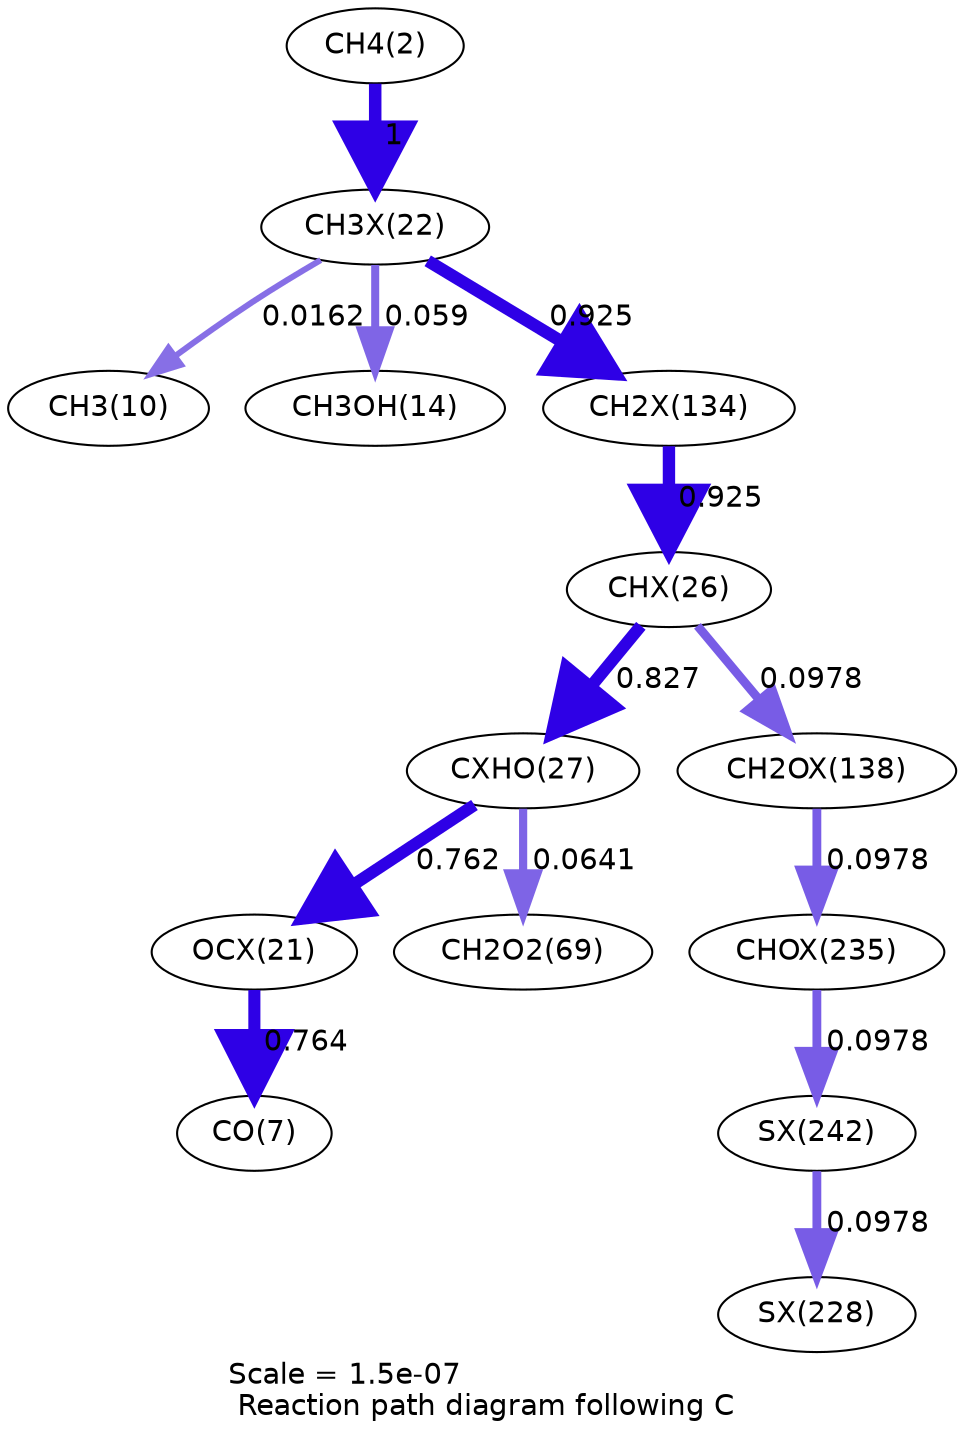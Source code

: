 digraph reaction_paths {
center=1;
s4 -> s28[fontname="Helvetica", penwidth=6, arrowsize=3, color="0.7, 1.5, 0.9"
, label=" 1"];
s28 -> s12[fontname="Helvetica", penwidth=2.89, arrowsize=1.44, color="0.7, 0.516, 0.9"
, label=" 0.0162"];
s28 -> s16[fontname="Helvetica", penwidth=3.86, arrowsize=1.93, color="0.7, 0.559, 0.9"
, label=" 0.059"];
s28 -> s43[fontname="Helvetica", penwidth=5.94, arrowsize=2.97, color="0.7, 1.42, 0.9"
, label=" 0.925"];
s43 -> s31[fontname="Helvetica", penwidth=5.94, arrowsize=2.97, color="0.7, 1.42, 0.9"
, label=" 0.925"];
s31 -> s32[fontname="Helvetica", penwidth=5.86, arrowsize=2.93, color="0.7, 1.33, 0.9"
, label=" 0.827"];
s31 -> s45[fontname="Helvetica", penwidth=4.24, arrowsize=2.12, color="0.7, 0.598, 0.9"
, label=" 0.0978"];
s32 -> s27[fontname="Helvetica", penwidth=5.8, arrowsize=2.9, color="0.7, 1.26, 0.9"
, label=" 0.762"];
s32 -> s21[fontname="Helvetica", penwidth=3.93, arrowsize=1.96, color="0.7, 0.564, 0.9"
, label=" 0.0641"];
s27 -> s9[fontname="Helvetica", penwidth=5.8, arrowsize=2.9, color="0.7, 1.26, 0.9"
, label=" 0.764"];
s45 -> s52[fontname="Helvetica", penwidth=4.24, arrowsize=2.12, color="0.7, 0.598, 0.9"
, label=" 0.0978"];
s52 -> s53[fontname="Helvetica", penwidth=4.24, arrowsize=2.12, color="0.7, 0.598, 0.9"
, label=" 0.0978"];
s53 -> s50[fontname="Helvetica", penwidth=4.24, arrowsize=2.12, color="0.7, 0.598, 0.9"
, label=" 0.0978"];
s4 [ fontname="Helvetica", label="CH4(2)"];
s9 [ fontname="Helvetica", label="CO(7)"];
s12 [ fontname="Helvetica", label="CH3(10)"];
s16 [ fontname="Helvetica", label="CH3OH(14)"];
s21 [ fontname="Helvetica", label="CH2O2(69)"];
s27 [ fontname="Helvetica", label="OCX(21)"];
s28 [ fontname="Helvetica", label="CH3X(22)"];
s31 [ fontname="Helvetica", label="CHX(26)"];
s32 [ fontname="Helvetica", label="CXHO(27)"];
s43 [ fontname="Helvetica", label="CH2X(134)"];
s45 [ fontname="Helvetica", label="CH2OX(138)"];
s50 [ fontname="Helvetica", label="SX(228)"];
s52 [ fontname="Helvetica", label="CHOX(235)"];
s53 [ fontname="Helvetica", label="SX(242)"];
 label = "Scale = 1.5e-07\l Reaction path diagram following C";
 fontname = "Helvetica";
}
